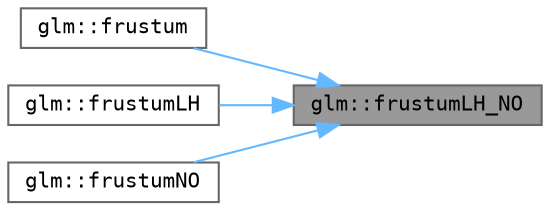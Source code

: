 digraph "glm::frustumLH_NO"
{
 // LATEX_PDF_SIZE
  bgcolor="transparent";
  edge [fontname=Terminal,fontsize=10,labelfontname=Helvetica,labelfontsize=10];
  node [fontname=Terminal,fontsize=10,shape=box,height=0.2,width=0.4];
  rankdir="RL";
  Node1 [label="glm::frustumLH_NO",height=0.2,width=0.4,color="gray40", fillcolor="grey60", style="filled", fontcolor="black",tooltip=" "];
  Node1 -> Node2 [dir="back",color="steelblue1",style="solid"];
  Node2 [label="glm::frustum",height=0.2,width=0.4,color="grey40", fillcolor="white", style="filled",URL="$group__ext__matrix__clip__space.html#gaf2b9bdfe77c910ce3ae07c1a386d110e",tooltip=" "];
  Node1 -> Node3 [dir="back",color="steelblue1",style="solid"];
  Node3 [label="glm::frustumLH",height=0.2,width=0.4,color="grey40", fillcolor="white", style="filled",URL="$group__ext__matrix__clip__space.html#gaf040a59a5112c06be7579fee2b05bc6f",tooltip=" "];
  Node1 -> Node4 [dir="back",color="steelblue1",style="solid"];
  Node4 [label="glm::frustumNO",height=0.2,width=0.4,color="grey40", fillcolor="white", style="filled",URL="$group__ext__matrix__clip__space.html#ga3c50f09a1f20ab527a6f99b6f36be23f",tooltip=" "];
}
